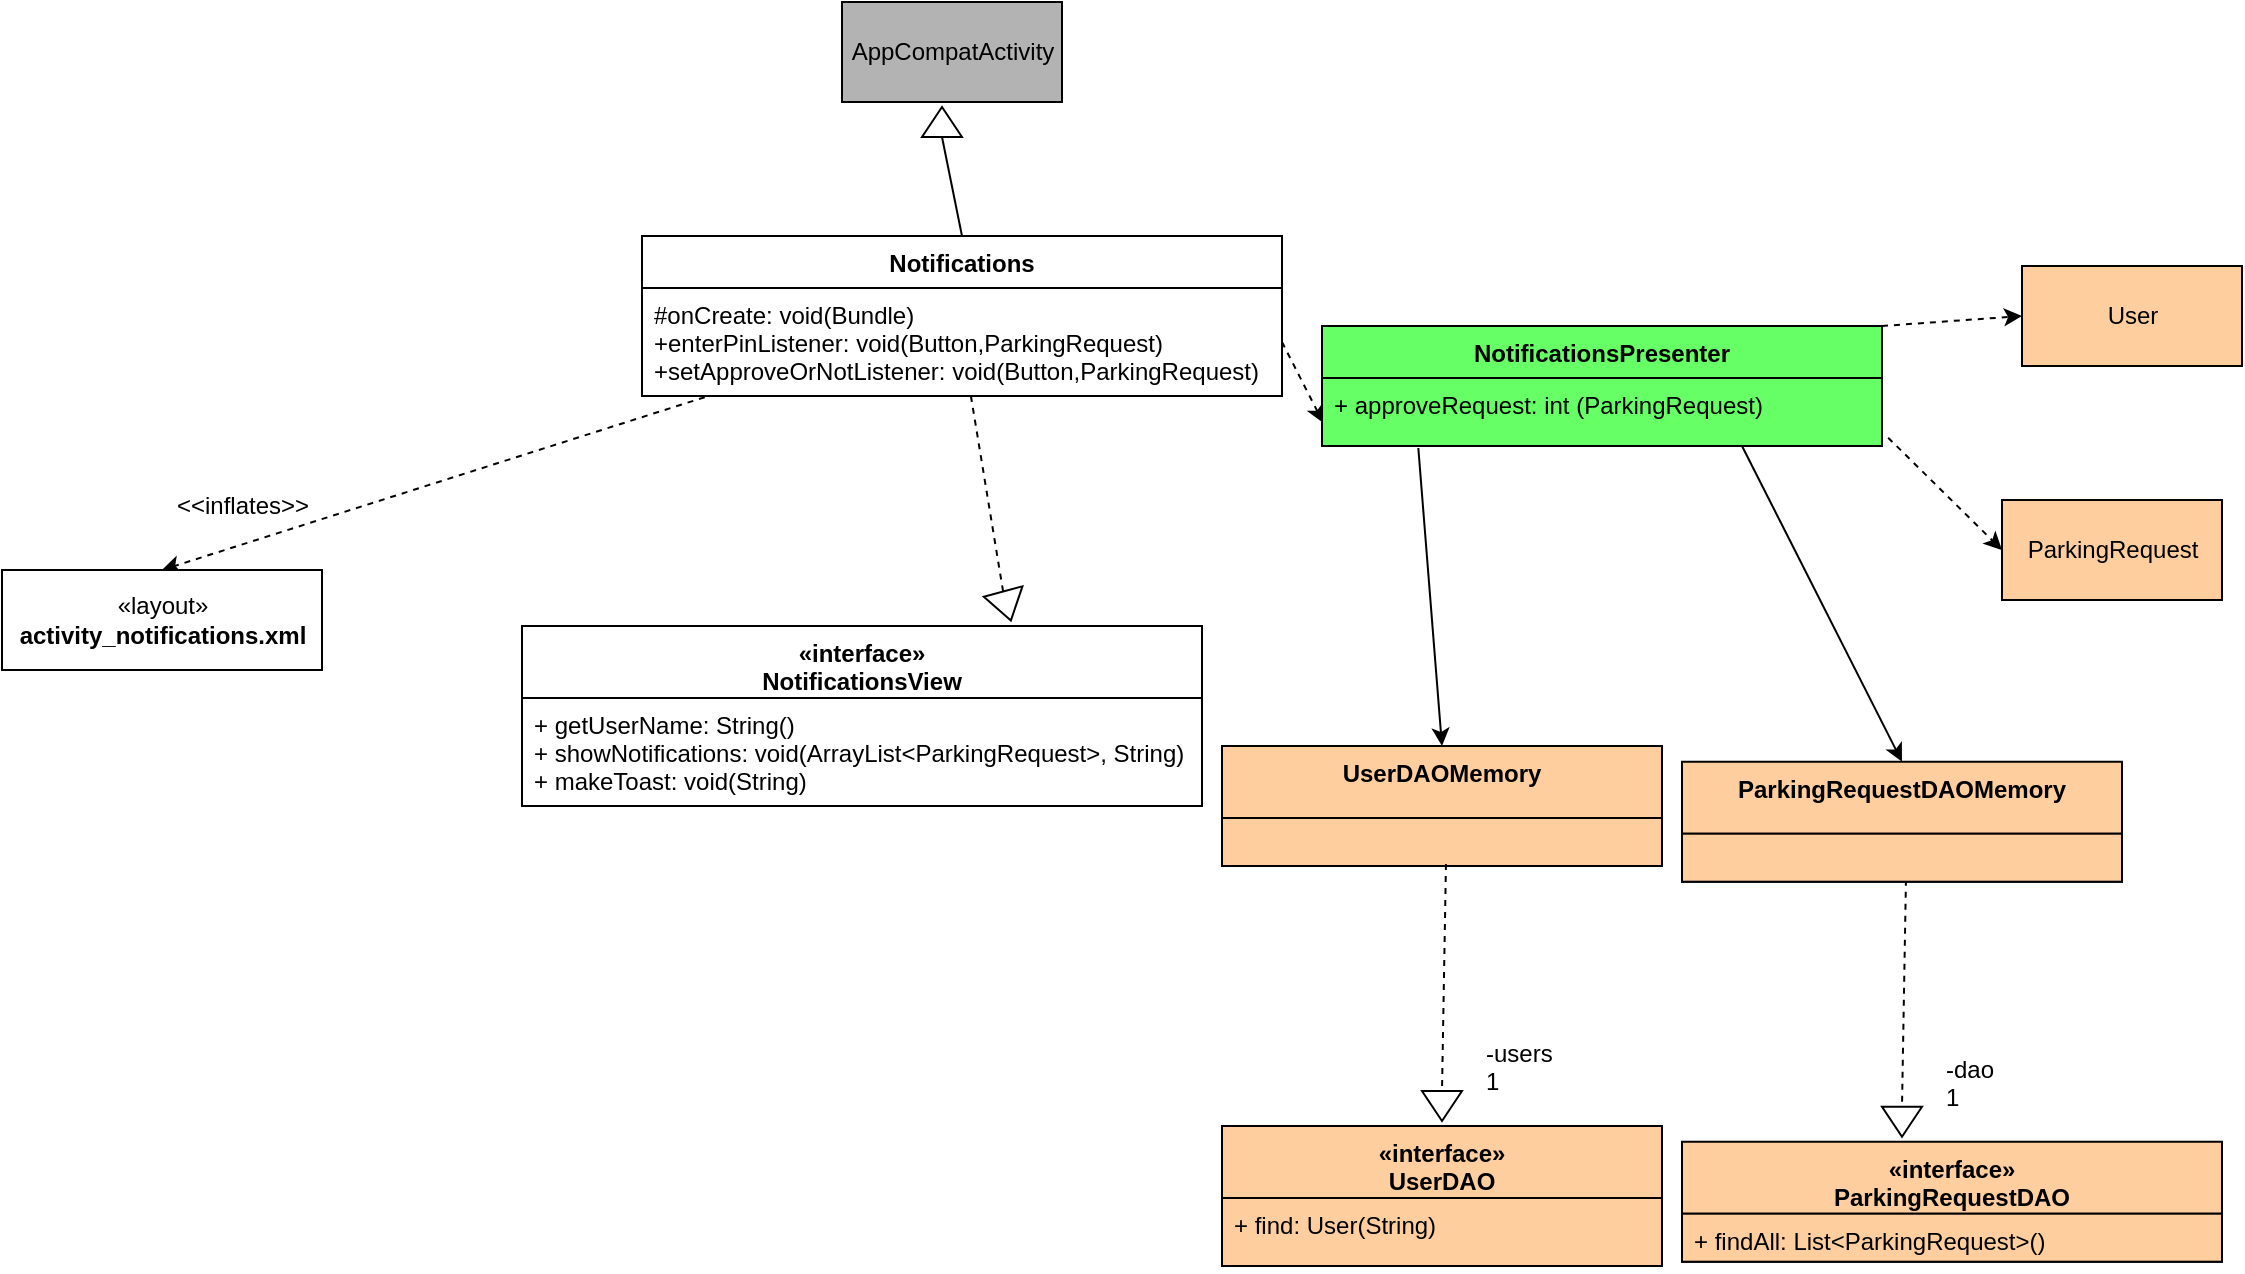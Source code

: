 <mxfile version="13.0.3" type="device"><diagram id="1Y4wrS8AodXY7w3HKGQ1" name="Page-1"><mxGraphModel dx="1936" dy="806" grid="1" gridSize="10" guides="1" tooltips="1" connect="1" arrows="1" fold="1" page="1" pageScale="1" pageWidth="850" pageHeight="1100" math="0" shadow="0"><root><mxCell id="0"/><mxCell id="1" parent="0"/><mxCell id="mn_6wpLkyLDVhrn9ztUi-1" value="AppCompatActivity" style="html=1;fillColor=#B3B3B3;strokeColor=#000000;" vertex="1" parent="1"><mxGeometry x="160" y="128" width="110" height="50" as="geometry"/></mxCell><mxCell id="mn_6wpLkyLDVhrn9ztUi-2" value="" style="triangle;whiteSpace=wrap;html=1;strokeColor=#000000;fillColor=#FFFFFF;rotation=-90;" vertex="1" parent="1"><mxGeometry x="202.5" y="178" width="15" height="20" as="geometry"/></mxCell><mxCell id="mn_6wpLkyLDVhrn9ztUi-3" value="" style="endArrow=none;html=1;entryX=0;entryY=0.5;entryDx=0;entryDy=0;exitX=0.5;exitY=0;exitDx=0;exitDy=0;" edge="1" parent="1" source="mn_6wpLkyLDVhrn9ztUi-24" target="mn_6wpLkyLDVhrn9ztUi-2"><mxGeometry width="50" height="50" relative="1" as="geometry"><mxPoint x="195" y="280" as="sourcePoint"/><mxPoint x="230" y="230" as="targetPoint"/></mxGeometry></mxCell><mxCell id="mn_6wpLkyLDVhrn9ztUi-4" value="" style="endArrow=classic;html=1;exitX=0.098;exitY=1.011;exitDx=0;exitDy=0;exitPerimeter=0;dashed=1;entryX=0.5;entryY=0;entryDx=0;entryDy=0;" edge="1" parent="1" source="mn_6wpLkyLDVhrn9ztUi-25" target="mn_6wpLkyLDVhrn9ztUi-5"><mxGeometry width="50" height="50" relative="1" as="geometry"><mxPoint x="120" y="450" as="sourcePoint"/><mxPoint x="90" y="440" as="targetPoint"/></mxGeometry></mxCell><mxCell id="mn_6wpLkyLDVhrn9ztUi-5" value="«layout»&lt;br&gt;&lt;b&gt;activity_notifications.xml&lt;/b&gt;" style="html=1;strokeColor=#000000;fillColor=#FFFFFF;" vertex="1" parent="1"><mxGeometry x="-260" y="412" width="160" height="50" as="geometry"/></mxCell><mxCell id="mn_6wpLkyLDVhrn9ztUi-6" value="" style="triangle;whiteSpace=wrap;html=1;strokeColor=#000000;fillColor=#FFFFFF;rotation=75;" vertex="1" parent="1"><mxGeometry x="235" y="420" width="15" height="20" as="geometry"/></mxCell><mxCell id="mn_6wpLkyLDVhrn9ztUi-7" value="" style="endArrow=none;html=1;entryX=0;entryY=0.5;entryDx=0;entryDy=0;dashed=1;" edge="1" parent="1" source="mn_6wpLkyLDVhrn9ztUi-25" target="mn_6wpLkyLDVhrn9ztUi-6"><mxGeometry width="50" height="50" relative="1" as="geometry"><mxPoint x="210" y="412.432" as="sourcePoint"/><mxPoint x="240" y="420" as="targetPoint"/></mxGeometry></mxCell><mxCell id="mn_6wpLkyLDVhrn9ztUi-8" value="" style="endArrow=classic;html=1;exitX=1;exitY=0.5;exitDx=0;exitDy=0;dashed=1;entryX=0.004;entryY=0.863;entryDx=0;entryDy=0;entryPerimeter=0;" edge="1" parent="1" source="mn_6wpLkyLDVhrn9ztUi-25"><mxGeometry width="50" height="50" relative="1" as="geometry"><mxPoint x="373.18" y="330.004" as="sourcePoint"/><mxPoint x="400.64" y="338.438" as="targetPoint"/></mxGeometry></mxCell><mxCell id="mn_6wpLkyLDVhrn9ztUi-9" value="NotificationsPresenter" style="swimlane;fontStyle=1;align=center;verticalAlign=top;childLayout=stackLayout;horizontal=1;startSize=26;horizontalStack=0;resizeParent=1;resizeParentMax=0;resizeLast=0;collapsible=1;marginBottom=0;strokeColor=#000000;fillColor=#66FF66;gradientColor=none;" vertex="1" parent="1"><mxGeometry x="400" y="290" width="280" height="60" as="geometry"/></mxCell><mxCell id="mn_6wpLkyLDVhrn9ztUi-10" value="+ approveRequest: int (ParkingRequest)" style="text;strokeColor=#000000;fillColor=#66FF66;align=left;verticalAlign=top;spacingLeft=4;spacingRight=4;overflow=hidden;rotatable=0;points=[[0,0.5],[1,0.5]];portConstraint=eastwest;gradientColor=none;" vertex="1" parent="mn_6wpLkyLDVhrn9ztUi-9"><mxGeometry y="26" width="280" height="34" as="geometry"/></mxCell><mxCell id="mn_6wpLkyLDVhrn9ztUi-11" value="" style="endArrow=classic;html=1;exitX=0.172;exitY=1.029;exitDx=0;exitDy=0;exitPerimeter=0;entryX=0.5;entryY=0;entryDx=0;entryDy=0;" edge="1" parent="1" source="mn_6wpLkyLDVhrn9ztUi-10" target="mn_6wpLkyLDVhrn9ztUi-16"><mxGeometry width="50" height="50" relative="1" as="geometry"><mxPoint x="440" y="450" as="sourcePoint"/><mxPoint x="420" y="470" as="targetPoint"/></mxGeometry></mxCell><mxCell id="mn_6wpLkyLDVhrn9ztUi-12" value="" style="endArrow=classic;html=1;exitX=1;exitY=0;exitDx=0;exitDy=0;dashed=1;entryX=0;entryY=0.5;entryDx=0;entryDy=0;" edge="1" parent="1" source="mn_6wpLkyLDVhrn9ztUi-9" target="mn_6wpLkyLDVhrn9ztUi-14"><mxGeometry width="50" height="50" relative="1" as="geometry"><mxPoint x="590" y="322.28" as="sourcePoint"/><mxPoint x="660" y="300" as="targetPoint"/></mxGeometry></mxCell><mxCell id="mn_6wpLkyLDVhrn9ztUi-13" value="" style="endArrow=classic;html=1;exitX=1.011;exitY=0.878;exitDx=0;exitDy=0;dashed=1;entryX=0;entryY=0.5;entryDx=0;entryDy=0;exitPerimeter=0;" edge="1" parent="1" source="mn_6wpLkyLDVhrn9ztUi-10" target="mn_6wpLkyLDVhrn9ztUi-15"><mxGeometry width="50" height="50" relative="1" as="geometry"><mxPoint x="600" y="380" as="sourcePoint"/><mxPoint x="650" y="390" as="targetPoint"/></mxGeometry></mxCell><mxCell id="mn_6wpLkyLDVhrn9ztUi-14" value="User" style="html=1;strokeColor=#000000;fillColor=#FFCE9F;gradientColor=none;" vertex="1" parent="1"><mxGeometry x="750" y="260" width="110" height="50" as="geometry"/></mxCell><mxCell id="mn_6wpLkyLDVhrn9ztUi-15" value="ParkingRequest" style="html=1;strokeColor=#000000;fillColor=#FFCE9F;gradientColor=none;" vertex="1" parent="1"><mxGeometry x="740" y="377" width="110" height="50" as="geometry"/></mxCell><mxCell id="mn_6wpLkyLDVhrn9ztUi-16" value="UserDAOMemory&#10;" style="swimlane;fontStyle=1;align=center;verticalAlign=top;childLayout=stackLayout;horizontal=1;startSize=36;horizontalStack=0;resizeParent=1;resizeParentMax=0;resizeLast=0;collapsible=1;marginBottom=0;strokeColor=#000000;fillColor=#FFCE9F;gradientColor=none;" vertex="1" parent="1"><mxGeometry x="350" y="500" width="220" height="60" as="geometry"><mxRectangle x="360" y="590" width="120" height="70" as="alternateBounds"/></mxGeometry></mxCell><mxCell id="mn_6wpLkyLDVhrn9ztUi-17" value="" style="text;strokeColor=#000000;fillColor=#FFCE9F;align=left;verticalAlign=top;spacingLeft=4;spacingRight=4;overflow=hidden;rotatable=0;points=[[0,0.5],[1,0.5]];portConstraint=eastwest;" vertex="1" parent="mn_6wpLkyLDVhrn9ztUi-16"><mxGeometry y="36" width="220" height="24" as="geometry"/></mxCell><mxCell id="mn_6wpLkyLDVhrn9ztUi-18" value="«interface»&#10;UserDAO&#10;" style="swimlane;fontStyle=1;align=center;verticalAlign=top;childLayout=stackLayout;horizontal=1;startSize=36;horizontalStack=0;resizeParent=1;resizeParentMax=0;resizeLast=0;collapsible=1;marginBottom=0;strokeColor=#000000;fillColor=#FFCE9F;gradientColor=none;" vertex="1" parent="1"><mxGeometry x="350" y="690" width="220" height="70" as="geometry"><mxRectangle x="360" y="590" width="120" height="70" as="alternateBounds"/></mxGeometry></mxCell><mxCell id="mn_6wpLkyLDVhrn9ztUi-19" value="+ find: User(String)" style="text;strokeColor=#000000;fillColor=#FFCE9F;align=left;verticalAlign=top;spacingLeft=4;spacingRight=4;overflow=hidden;rotatable=0;points=[[0,0.5],[1,0.5]];portConstraint=eastwest;" vertex="1" parent="mn_6wpLkyLDVhrn9ztUi-18"><mxGeometry y="36" width="220" height="34" as="geometry"/></mxCell><mxCell id="mn_6wpLkyLDVhrn9ztUi-20" value="" style="triangle;whiteSpace=wrap;html=1;strokeColor=#000000;fillColor=#FFFFFF;rotation=90;" vertex="1" parent="1"><mxGeometry x="452.5" y="670" width="15" height="20" as="geometry"/></mxCell><mxCell id="mn_6wpLkyLDVhrn9ztUi-21" value="" style="endArrow=none;html=1;entryX=0;entryY=0.5;entryDx=0;entryDy=0;dashed=1;exitX=0.509;exitY=0.958;exitDx=0;exitDy=0;exitPerimeter=0;" edge="1" parent="1" source="mn_6wpLkyLDVhrn9ztUi-17" target="mn_6wpLkyLDVhrn9ztUi-20"><mxGeometry width="50" height="50" relative="1" as="geometry"><mxPoint x="264.064" y="610" as="sourcePoint"/><mxPoint x="297.5" y="680" as="targetPoint"/></mxGeometry></mxCell><mxCell id="mn_6wpLkyLDVhrn9ztUi-22" value="&amp;lt;&amp;lt;inflates&amp;gt;&amp;gt;" style="text;html=1;align=center;verticalAlign=middle;resizable=0;points=[];autosize=1;" vertex="1" parent="1"><mxGeometry x="-180" y="370" width="80" height="20" as="geometry"/></mxCell><mxCell id="mn_6wpLkyLDVhrn9ztUi-23" value="-users&lt;br&gt;1" style="text;html=1;" vertex="1" parent="1"><mxGeometry x="480" y="640" width="50" height="30" as="geometry"/></mxCell><mxCell id="mn_6wpLkyLDVhrn9ztUi-24" value="Notifications" style="swimlane;fontStyle=1;align=center;verticalAlign=top;childLayout=stackLayout;horizontal=1;startSize=26;horizontalStack=0;resizeParent=1;resizeParentMax=0;resizeLast=0;collapsible=1;marginBottom=0;strokeColor=#000000;fillColor=#FFFFFF;" vertex="1" parent="1"><mxGeometry x="60" y="245" width="320" height="80" as="geometry"/></mxCell><mxCell id="mn_6wpLkyLDVhrn9ztUi-25" value="#onCreate: void(Bundle)&#10;+enterPinListener: void(Button,ParkingRequest)&#10;+setApproveOrNotListener: void(Button,ParkingRequest)" style="text;strokeColor=none;fillColor=none;align=left;verticalAlign=top;spacingLeft=4;spacingRight=4;overflow=hidden;rotatable=0;points=[[0,0.5],[1,0.5]];portConstraint=eastwest;" vertex="1" parent="mn_6wpLkyLDVhrn9ztUi-24"><mxGeometry y="26" width="320" height="54" as="geometry"/></mxCell><mxCell id="mn_6wpLkyLDVhrn9ztUi-26" value="" style="endArrow=classic;html=1;exitX=0.75;exitY=1;exitDx=0;exitDy=0;entryX=0.5;entryY=0;entryDx=0;entryDy=0;" edge="1" parent="1" source="mn_6wpLkyLDVhrn9ztUi-9" target="mn_6wpLkyLDVhrn9ztUi-30"><mxGeometry width="50" height="50" relative="1" as="geometry"><mxPoint x="678.16" y="399.996" as="sourcePoint"/><mxPoint x="650" y="477.85" as="targetPoint"/></mxGeometry></mxCell><mxCell id="mn_6wpLkyLDVhrn9ztUi-27" value="" style="triangle;whiteSpace=wrap;html=1;strokeColor=#000000;fillColor=#FFFFFF;rotation=90;" vertex="1" parent="1"><mxGeometry x="682.5" y="677.85" width="15" height="20" as="geometry"/></mxCell><mxCell id="mn_6wpLkyLDVhrn9ztUi-28" value="" style="endArrow=none;html=1;entryX=0;entryY=0.5;entryDx=0;entryDy=0;dashed=1;exitX=0.509;exitY=0.958;exitDx=0;exitDy=0;exitPerimeter=0;" edge="1" parent="1" source="mn_6wpLkyLDVhrn9ztUi-31" target="mn_6wpLkyLDVhrn9ztUi-27"><mxGeometry width="50" height="50" relative="1" as="geometry"><mxPoint x="494.064" y="617.85" as="sourcePoint"/><mxPoint x="527.5" y="687.85" as="targetPoint"/></mxGeometry></mxCell><mxCell id="mn_6wpLkyLDVhrn9ztUi-29" value="-dao&lt;br&gt;1" style="text;html=1;" vertex="1" parent="1"><mxGeometry x="710" y="647.85" width="50" height="30" as="geometry"/></mxCell><mxCell id="mn_6wpLkyLDVhrn9ztUi-30" value="ParkingRequestDAOMemory&#10;" style="swimlane;fontStyle=1;align=center;verticalAlign=top;childLayout=stackLayout;horizontal=1;startSize=36;horizontalStack=0;resizeParent=1;resizeParentMax=0;resizeLast=0;collapsible=1;marginBottom=0;strokeColor=#000000;fillColor=#FFCE9F;gradientColor=none;" vertex="1" parent="1"><mxGeometry x="580" y="507.85" width="220" height="60" as="geometry"><mxRectangle x="360" y="590" width="120" height="70" as="alternateBounds"/></mxGeometry></mxCell><mxCell id="mn_6wpLkyLDVhrn9ztUi-31" value="" style="text;strokeColor=#000000;fillColor=#FFCE9F;align=left;verticalAlign=top;spacingLeft=4;spacingRight=4;overflow=hidden;rotatable=0;points=[[0,0.5],[1,0.5]];portConstraint=eastwest;" vertex="1" parent="mn_6wpLkyLDVhrn9ztUi-30"><mxGeometry y="36" width="220" height="24" as="geometry"/></mxCell><mxCell id="mn_6wpLkyLDVhrn9ztUi-32" value="«interface»&#10;ParkingRequestDAO&#10;" style="swimlane;fontStyle=1;align=center;verticalAlign=top;childLayout=stackLayout;horizontal=1;startSize=36;horizontalStack=0;resizeParent=1;resizeParentMax=0;resizeLast=0;collapsible=1;marginBottom=0;strokeColor=#000000;fillColor=#FFCE9F;gradientColor=none;" vertex="1" parent="1"><mxGeometry x="580" y="697.85" width="270" height="60" as="geometry"><mxRectangle x="360" y="590" width="120" height="70" as="alternateBounds"/></mxGeometry></mxCell><mxCell id="mn_6wpLkyLDVhrn9ztUi-33" value="+ findAll: List&lt;ParkingRequest&gt;()" style="text;strokeColor=#000000;fillColor=#FFCE9F;align=left;verticalAlign=top;spacingLeft=4;spacingRight=4;overflow=hidden;rotatable=0;points=[[0,0.5],[1,0.5]];portConstraint=eastwest;" vertex="1" parent="mn_6wpLkyLDVhrn9ztUi-32"><mxGeometry y="36" width="270" height="24" as="geometry"/></mxCell><mxCell id="mn_6wpLkyLDVhrn9ztUi-34" value="«interface»&#10;NotificationsView&#10;" style="swimlane;fontStyle=1;align=center;verticalAlign=top;childLayout=stackLayout;horizontal=1;startSize=36;horizontalStack=0;resizeParent=1;resizeParentMax=0;resizeLast=0;collapsible=1;marginBottom=0;" vertex="1" parent="1"><mxGeometry y="440" width="340" height="90" as="geometry"><mxRectangle x="360" y="590" width="120" height="70" as="alternateBounds"/></mxGeometry></mxCell><mxCell id="mn_6wpLkyLDVhrn9ztUi-35" value="+ getUserName: String()&#10;+ showNotifications: void(ArrayList&lt;ParkingRequest&gt;, String)&#10;+ makeToast: void(String)" style="text;align=left;verticalAlign=top;spacingLeft=4;spacingRight=4;overflow=hidden;rotatable=0;points=[[0,0.5],[1,0.5]];portConstraint=eastwest;" vertex="1" parent="mn_6wpLkyLDVhrn9ztUi-34"><mxGeometry y="36" width="340" height="54" as="geometry"/></mxCell></root></mxGraphModel></diagram></mxfile>